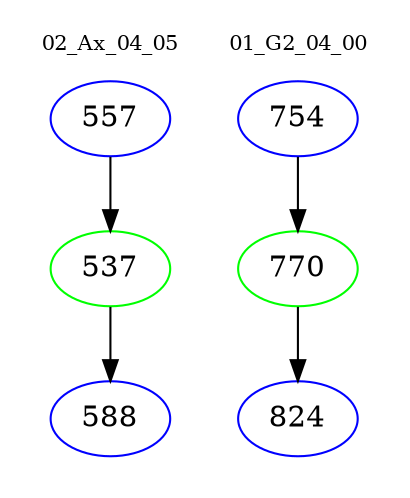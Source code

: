 digraph{
subgraph cluster_0 {
color = white
label = "02_Ax_04_05";
fontsize=10;
T0_557 [label="557", color="blue"]
T0_557 -> T0_537 [color="black"]
T0_537 [label="537", color="green"]
T0_537 -> T0_588 [color="black"]
T0_588 [label="588", color="blue"]
}
subgraph cluster_1 {
color = white
label = "01_G2_04_00";
fontsize=10;
T1_754 [label="754", color="blue"]
T1_754 -> T1_770 [color="black"]
T1_770 [label="770", color="green"]
T1_770 -> T1_824 [color="black"]
T1_824 [label="824", color="blue"]
}
}
